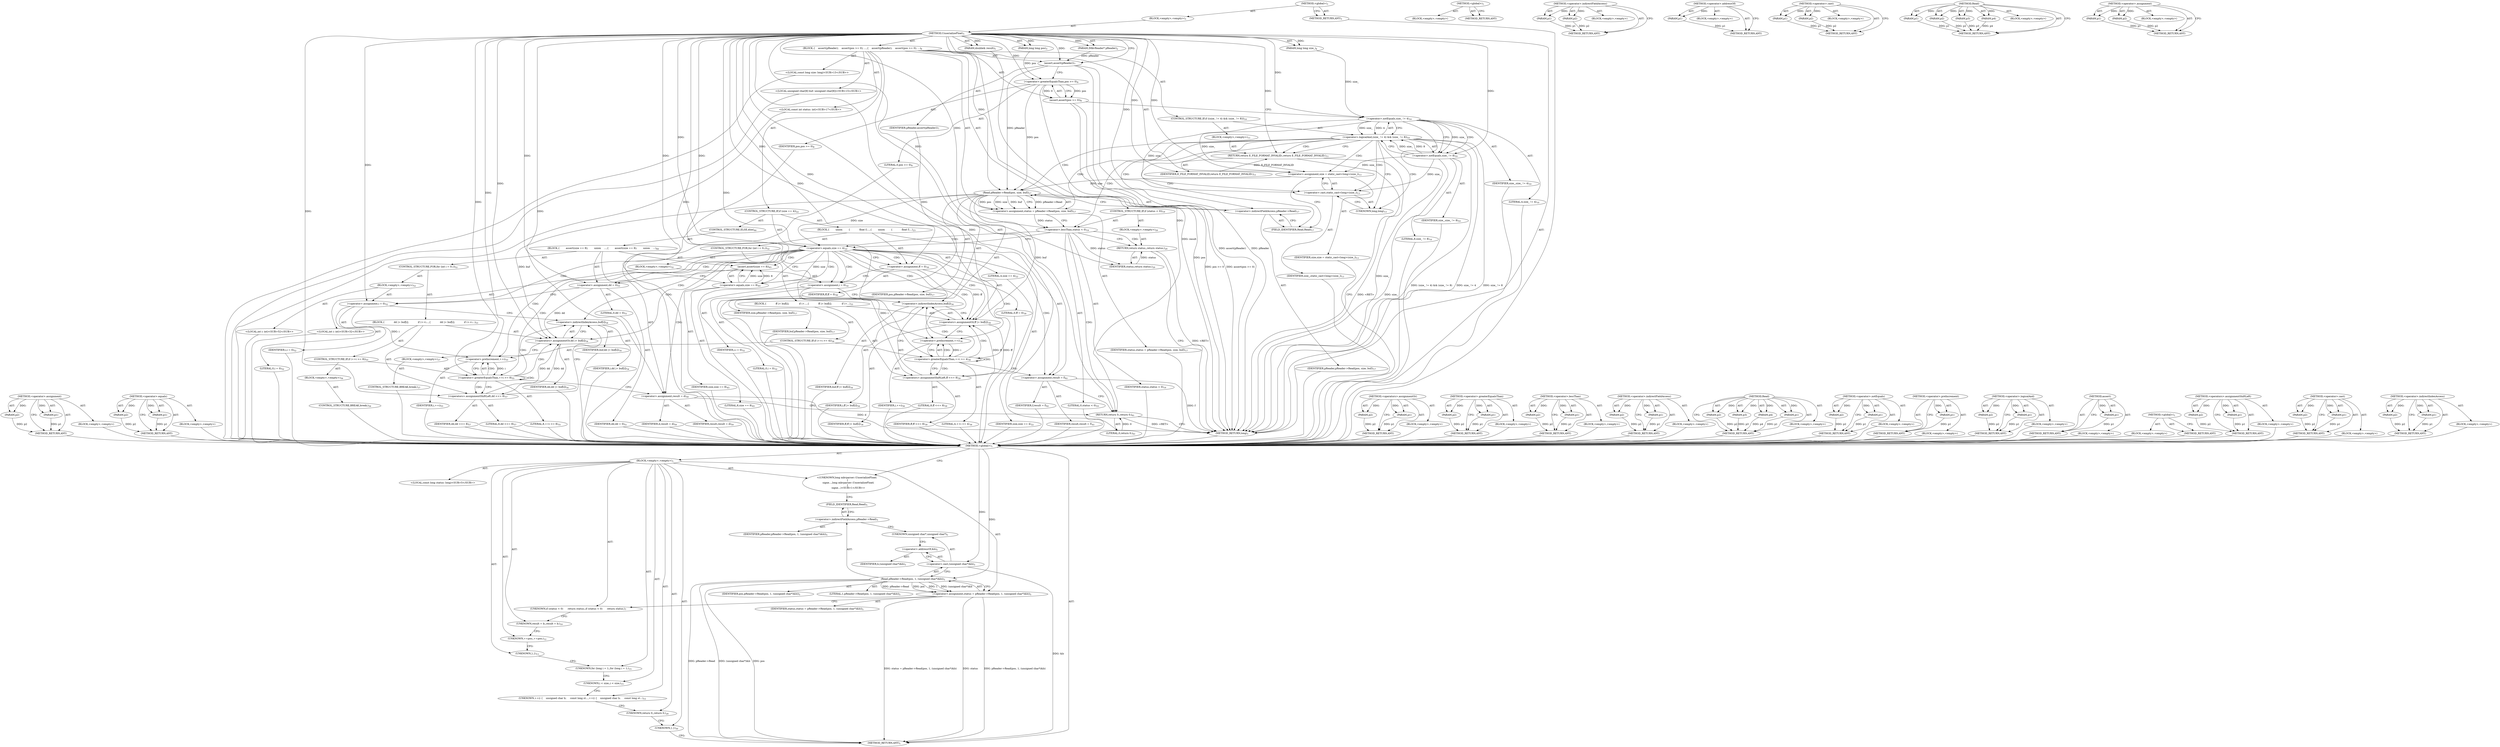digraph "&lt;operator&gt;.assignment" {
vulnerable_170 [label=<(METHOD,&lt;operator&gt;.assignment)>];
vulnerable_171 [label=<(PARAM,p1)>];
vulnerable_172 [label=<(PARAM,p2)>];
vulnerable_173 [label=<(BLOCK,&lt;empty&gt;,&lt;empty&gt;)>];
vulnerable_174 [label=<(METHOD_RETURN,ANY)>];
vulnerable_197 [label=<(METHOD,&lt;operator&gt;.equals)>];
vulnerable_198 [label=<(PARAM,p1)>];
vulnerable_199 [label=<(PARAM,p2)>];
vulnerable_200 [label=<(BLOCK,&lt;empty&gt;,&lt;empty&gt;)>];
vulnerable_201 [label=<(METHOD_RETURN,ANY)>];
vulnerable_6 [label=<(METHOD,&lt;global&gt;)<SUB>1</SUB>>];
vulnerable_7 [label=<(BLOCK,&lt;empty&gt;,&lt;empty&gt;)<SUB>1</SUB>>];
vulnerable_8 [label=<(METHOD,UnserializeFloat)<SUB>1</SUB>>];
vulnerable_9 [label=<(PARAM,IMkvReader* pReader)<SUB>2</SUB>>];
vulnerable_10 [label=<(PARAM,long long pos)<SUB>3</SUB>>];
vulnerable_11 [label=<(PARAM,long long size_)<SUB>4</SUB>>];
vulnerable_12 [label=<(PARAM,double&amp; result)<SUB>5</SUB>>];
vulnerable_13 [label=<(BLOCK,{
    assert(pReader);
    assert(pos &gt;= 0);
 
...,{
    assert(pReader);
    assert(pos &gt;= 0);
 
...)<SUB>6</SUB>>];
vulnerable_14 [label=<(assert,assert(pReader))<SUB>7</SUB>>];
vulnerable_15 [label=<(IDENTIFIER,pReader,assert(pReader))<SUB>7</SUB>>];
vulnerable_16 [label=<(assert,assert(pos &gt;= 0))<SUB>8</SUB>>];
vulnerable_17 [label=<(&lt;operator&gt;.greaterEqualsThan,pos &gt;= 0)<SUB>8</SUB>>];
vulnerable_18 [label=<(IDENTIFIER,pos,pos &gt;= 0)<SUB>8</SUB>>];
vulnerable_19 [label=<(LITERAL,0,pos &gt;= 0)<SUB>8</SUB>>];
vulnerable_20 [label=<(CONTROL_STRUCTURE,IF,if ((size_ != 4) &amp;&amp; (size_ != 8)))<SUB>10</SUB>>];
vulnerable_21 [label=<(&lt;operator&gt;.logicalAnd,(size_ != 4) &amp;&amp; (size_ != 8))<SUB>10</SUB>>];
vulnerable_22 [label=<(&lt;operator&gt;.notEquals,size_ != 4)<SUB>10</SUB>>];
vulnerable_23 [label=<(IDENTIFIER,size_,size_ != 4)<SUB>10</SUB>>];
vulnerable_24 [label=<(LITERAL,4,size_ != 4)<SUB>10</SUB>>];
vulnerable_25 [label=<(&lt;operator&gt;.notEquals,size_ != 8)<SUB>10</SUB>>];
vulnerable_26 [label=<(IDENTIFIER,size_,size_ != 8)<SUB>10</SUB>>];
vulnerable_27 [label=<(LITERAL,8,size_ != 8)<SUB>10</SUB>>];
vulnerable_28 [label=<(BLOCK,&lt;empty&gt;,&lt;empty&gt;)<SUB>11</SUB>>];
vulnerable_29 [label=<(RETURN,return E_FILE_FORMAT_INVALID;,return E_FILE_FORMAT_INVALID;)<SUB>11</SUB>>];
vulnerable_30 [label=<(IDENTIFIER,E_FILE_FORMAT_INVALID,return E_FILE_FORMAT_INVALID;)<SUB>11</SUB>>];
vulnerable_31 [label="<(LOCAL,const long size: long)<SUB>13</SUB>>"];
vulnerable_32 [label=<(&lt;operator&gt;.assignment,size = static_cast&lt;long&gt;(size_))<SUB>13</SUB>>];
vulnerable_33 [label=<(IDENTIFIER,size,size = static_cast&lt;long&gt;(size_))<SUB>13</SUB>>];
vulnerable_34 [label=<(&lt;operator&gt;.cast,static_cast&lt;long&gt;(size_))<SUB>13</SUB>>];
vulnerable_35 [label=<(UNKNOWN,long,long)<SUB>13</SUB>>];
vulnerable_36 [label=<(IDENTIFIER,size_,static_cast&lt;long&gt;(size_))<SUB>13</SUB>>];
vulnerable_37 [label="<(LOCAL,unsigned char[8] buf: unsigned char[8])<SUB>15</SUB>>"];
vulnerable_38 [label="<(LOCAL,const int status: int)<SUB>17</SUB>>"];
vulnerable_39 [label=<(&lt;operator&gt;.assignment,status = pReader-&gt;Read(pos, size, buf))<SUB>17</SUB>>];
vulnerable_40 [label=<(IDENTIFIER,status,status = pReader-&gt;Read(pos, size, buf))<SUB>17</SUB>>];
vulnerable_41 [label=<(Read,pReader-&gt;Read(pos, size, buf))<SUB>17</SUB>>];
vulnerable_42 [label=<(&lt;operator&gt;.indirectFieldAccess,pReader-&gt;Read)<SUB>17</SUB>>];
vulnerable_43 [label=<(IDENTIFIER,pReader,pReader-&gt;Read(pos, size, buf))<SUB>17</SUB>>];
vulnerable_44 [label=<(FIELD_IDENTIFIER,Read,Read)<SUB>17</SUB>>];
vulnerable_45 [label=<(IDENTIFIER,pos,pReader-&gt;Read(pos, size, buf))<SUB>17</SUB>>];
vulnerable_46 [label=<(IDENTIFIER,size,pReader-&gt;Read(pos, size, buf))<SUB>17</SUB>>];
vulnerable_47 [label=<(IDENTIFIER,buf,pReader-&gt;Read(pos, size, buf))<SUB>17</SUB>>];
vulnerable_48 [label=<(CONTROL_STRUCTURE,IF,if (status &lt; 0))<SUB>19</SUB>>];
vulnerable_49 [label=<(&lt;operator&gt;.lessThan,status &lt; 0)<SUB>19</SUB>>];
vulnerable_50 [label=<(IDENTIFIER,status,status &lt; 0)<SUB>19</SUB>>];
vulnerable_51 [label=<(LITERAL,0,status &lt; 0)<SUB>19</SUB>>];
vulnerable_52 [label=<(BLOCK,&lt;empty&gt;,&lt;empty&gt;)<SUB>20</SUB>>];
vulnerable_53 [label=<(RETURN,return status;,return status;)<SUB>20</SUB>>];
vulnerable_54 [label=<(IDENTIFIER,status,return status;)<SUB>20</SUB>>];
vulnerable_55 [label=<(CONTROL_STRUCTURE,IF,if (size == 4))<SUB>22</SUB>>];
vulnerable_56 [label=<(&lt;operator&gt;.equals,size == 4)<SUB>22</SUB>>];
vulnerable_57 [label=<(IDENTIFIER,size,size == 4)<SUB>22</SUB>>];
vulnerable_58 [label=<(LITERAL,4,size == 4)<SUB>22</SUB>>];
vulnerable_59 [label=<(BLOCK,{
        union
        {
            float f;
...,{
        union
        {
            float f;
...)<SUB>23</SUB>>];
vulnerable_60 [label=<(&lt;operator&gt;.assignment,ff = 0)<SUB>30</SUB>>];
vulnerable_61 [label=<(IDENTIFIER,ff,ff = 0)<SUB>30</SUB>>];
vulnerable_62 [label=<(LITERAL,0,ff = 0)<SUB>30</SUB>>];
vulnerable_63 [label=<(CONTROL_STRUCTURE,FOR,for (int i = 0;;))<SUB>32</SUB>>];
vulnerable_64 [label=<(BLOCK,&lt;empty&gt;,&lt;empty&gt;)<SUB>32</SUB>>];
vulnerable_65 [label="<(LOCAL,int i: int)<SUB>32</SUB>>"];
vulnerable_66 [label=<(&lt;operator&gt;.assignment,i = 0)<SUB>32</SUB>>];
vulnerable_67 [label=<(IDENTIFIER,i,i = 0)<SUB>32</SUB>>];
vulnerable_68 [label=<(LITERAL,0,i = 0)<SUB>32</SUB>>];
vulnerable_69 [label=<(BLOCK,{
            ff |= buf[i];
 
            if (+...,{
            ff |= buf[i];
 
            if (+...)<SUB>33</SUB>>];
vulnerable_70 [label=<(&lt;operators&gt;.assignmentOr,ff |= buf[i])<SUB>34</SUB>>];
vulnerable_71 [label=<(IDENTIFIER,ff,ff |= buf[i])<SUB>34</SUB>>];
vulnerable_72 [label=<(&lt;operator&gt;.indirectIndexAccess,buf[i])<SUB>34</SUB>>];
vulnerable_73 [label=<(IDENTIFIER,buf,ff |= buf[i])<SUB>34</SUB>>];
vulnerable_74 [label=<(IDENTIFIER,i,ff |= buf[i])<SUB>34</SUB>>];
vulnerable_75 [label=<(CONTROL_STRUCTURE,IF,if (++i &gt;= 4))<SUB>36</SUB>>];
vulnerable_76 [label=<(&lt;operator&gt;.greaterEqualsThan,++i &gt;= 4)<SUB>36</SUB>>];
vulnerable_77 [label=<(&lt;operator&gt;.preIncrement,++i)<SUB>36</SUB>>];
vulnerable_78 [label=<(IDENTIFIER,i,++i)<SUB>36</SUB>>];
vulnerable_79 [label=<(LITERAL,4,++i &gt;= 4)<SUB>36</SUB>>];
vulnerable_80 [label=<(BLOCK,&lt;empty&gt;,&lt;empty&gt;)<SUB>37</SUB>>];
vulnerable_81 [label=<(CONTROL_STRUCTURE,BREAK,break;)<SUB>37</SUB>>];
vulnerable_82 [label=<(&lt;operators&gt;.assignmentShiftLeft,ff &lt;&lt;= 8)<SUB>39</SUB>>];
vulnerable_83 [label=<(IDENTIFIER,ff,ff &lt;&lt;= 8)<SUB>39</SUB>>];
vulnerable_84 [label=<(LITERAL,8,ff &lt;&lt;= 8)<SUB>39</SUB>>];
vulnerable_85 [label=<(&lt;operator&gt;.assignment,result = f)<SUB>41</SUB>>];
vulnerable_86 [label=<(IDENTIFIER,result,result = f)<SUB>41</SUB>>];
vulnerable_87 [label=<(IDENTIFIER,f,result = f)<SUB>41</SUB>>];
vulnerable_88 [label=<(CONTROL_STRUCTURE,ELSE,else)<SUB>44</SUB>>];
vulnerable_89 [label=<(BLOCK,{
        assert(size == 8);
        union
    ...,{
        assert(size == 8);
        union
    ...)<SUB>44</SUB>>];
vulnerable_90 [label=<(assert,assert(size == 8))<SUB>45</SUB>>];
vulnerable_91 [label=<(&lt;operator&gt;.equals,size == 8)<SUB>45</SUB>>];
vulnerable_92 [label=<(IDENTIFIER,size,size == 8)<SUB>45</SUB>>];
vulnerable_93 [label=<(LITERAL,8,size == 8)<SUB>45</SUB>>];
vulnerable_94 [label=<(&lt;operator&gt;.assignment,dd = 0)<SUB>51</SUB>>];
vulnerable_95 [label=<(IDENTIFIER,dd,dd = 0)<SUB>51</SUB>>];
vulnerable_96 [label=<(LITERAL,0,dd = 0)<SUB>51</SUB>>];
vulnerable_97 [label=<(CONTROL_STRUCTURE,FOR,for (int i = 0;;))<SUB>52</SUB>>];
vulnerable_98 [label=<(BLOCK,&lt;empty&gt;,&lt;empty&gt;)<SUB>52</SUB>>];
vulnerable_99 [label="<(LOCAL,int i: int)<SUB>52</SUB>>"];
vulnerable_100 [label=<(&lt;operator&gt;.assignment,i = 0)<SUB>52</SUB>>];
vulnerable_101 [label=<(IDENTIFIER,i,i = 0)<SUB>52</SUB>>];
vulnerable_102 [label=<(LITERAL,0,i = 0)<SUB>52</SUB>>];
vulnerable_103 [label=<(BLOCK,{
            dd |= buf[i];
            if (++i...,{
            dd |= buf[i];
            if (++i...)<SUB>53</SUB>>];
vulnerable_104 [label=<(&lt;operators&gt;.assignmentOr,dd |= buf[i])<SUB>54</SUB>>];
vulnerable_105 [label=<(IDENTIFIER,dd,dd |= buf[i])<SUB>54</SUB>>];
vulnerable_106 [label=<(&lt;operator&gt;.indirectIndexAccess,buf[i])<SUB>54</SUB>>];
vulnerable_107 [label=<(IDENTIFIER,buf,dd |= buf[i])<SUB>54</SUB>>];
vulnerable_108 [label=<(IDENTIFIER,i,dd |= buf[i])<SUB>54</SUB>>];
vulnerable_109 [label=<(CONTROL_STRUCTURE,IF,if (++i &gt;= 8))<SUB>55</SUB>>];
vulnerable_110 [label=<(&lt;operator&gt;.greaterEqualsThan,++i &gt;= 8)<SUB>55</SUB>>];
vulnerable_111 [label=<(&lt;operator&gt;.preIncrement,++i)<SUB>55</SUB>>];
vulnerable_112 [label=<(IDENTIFIER,i,++i)<SUB>55</SUB>>];
vulnerable_113 [label=<(LITERAL,8,++i &gt;= 8)<SUB>55</SUB>>];
vulnerable_114 [label=<(BLOCK,&lt;empty&gt;,&lt;empty&gt;)<SUB>56</SUB>>];
vulnerable_115 [label=<(CONTROL_STRUCTURE,BREAK,break;)<SUB>56</SUB>>];
vulnerable_116 [label=<(&lt;operators&gt;.assignmentShiftLeft,dd &lt;&lt;= 8)<SUB>57</SUB>>];
vulnerable_117 [label=<(IDENTIFIER,dd,dd &lt;&lt;= 8)<SUB>57</SUB>>];
vulnerable_118 [label=<(LITERAL,8,dd &lt;&lt;= 8)<SUB>57</SUB>>];
vulnerable_119 [label=<(&lt;operator&gt;.assignment,result = d)<SUB>59</SUB>>];
vulnerable_120 [label=<(IDENTIFIER,result,result = d)<SUB>59</SUB>>];
vulnerable_121 [label=<(IDENTIFIER,d,result = d)<SUB>59</SUB>>];
vulnerable_122 [label=<(RETURN,return 0;,return 0;)<SUB>61</SUB>>];
vulnerable_123 [label=<(LITERAL,0,return 0;)<SUB>61</SUB>>];
vulnerable_124 [label=<(METHOD_RETURN,long)<SUB>1</SUB>>];
vulnerable_126 [label=<(METHOD_RETURN,ANY)<SUB>1</SUB>>];
vulnerable_202 [label=<(METHOD,&lt;operators&gt;.assignmentOr)>];
vulnerable_203 [label=<(PARAM,p1)>];
vulnerable_204 [label=<(PARAM,p2)>];
vulnerable_205 [label=<(BLOCK,&lt;empty&gt;,&lt;empty&gt;)>];
vulnerable_206 [label=<(METHOD_RETURN,ANY)>];
vulnerable_155 [label=<(METHOD,&lt;operator&gt;.greaterEqualsThan)>];
vulnerable_156 [label=<(PARAM,p1)>];
vulnerable_157 [label=<(PARAM,p2)>];
vulnerable_158 [label=<(BLOCK,&lt;empty&gt;,&lt;empty&gt;)>];
vulnerable_159 [label=<(METHOD_RETURN,ANY)>];
vulnerable_192 [label=<(METHOD,&lt;operator&gt;.lessThan)>];
vulnerable_193 [label=<(PARAM,p1)>];
vulnerable_194 [label=<(PARAM,p2)>];
vulnerable_195 [label=<(BLOCK,&lt;empty&gt;,&lt;empty&gt;)>];
vulnerable_196 [label=<(METHOD_RETURN,ANY)>];
vulnerable_187 [label=<(METHOD,&lt;operator&gt;.indirectFieldAccess)>];
vulnerable_188 [label=<(PARAM,p1)>];
vulnerable_189 [label=<(PARAM,p2)>];
vulnerable_190 [label=<(BLOCK,&lt;empty&gt;,&lt;empty&gt;)>];
vulnerable_191 [label=<(METHOD_RETURN,ANY)>];
vulnerable_180 [label=<(METHOD,Read)>];
vulnerable_181 [label=<(PARAM,p1)>];
vulnerable_182 [label=<(PARAM,p2)>];
vulnerable_183 [label=<(PARAM,p3)>];
vulnerable_184 [label=<(PARAM,p4)>];
vulnerable_185 [label=<(BLOCK,&lt;empty&gt;,&lt;empty&gt;)>];
vulnerable_186 [label=<(METHOD_RETURN,ANY)>];
vulnerable_165 [label=<(METHOD,&lt;operator&gt;.notEquals)>];
vulnerable_166 [label=<(PARAM,p1)>];
vulnerable_167 [label=<(PARAM,p2)>];
vulnerable_168 [label=<(BLOCK,&lt;empty&gt;,&lt;empty&gt;)>];
vulnerable_169 [label=<(METHOD_RETURN,ANY)>];
vulnerable_212 [label=<(METHOD,&lt;operator&gt;.preIncrement)>];
vulnerable_213 [label=<(PARAM,p1)>];
vulnerable_214 [label=<(BLOCK,&lt;empty&gt;,&lt;empty&gt;)>];
vulnerable_215 [label=<(METHOD_RETURN,ANY)>];
vulnerable_160 [label=<(METHOD,&lt;operator&gt;.logicalAnd)>];
vulnerable_161 [label=<(PARAM,p1)>];
vulnerable_162 [label=<(PARAM,p2)>];
vulnerable_163 [label=<(BLOCK,&lt;empty&gt;,&lt;empty&gt;)>];
vulnerable_164 [label=<(METHOD_RETURN,ANY)>];
vulnerable_151 [label=<(METHOD,assert)>];
vulnerable_152 [label=<(PARAM,p1)>];
vulnerable_153 [label=<(BLOCK,&lt;empty&gt;,&lt;empty&gt;)>];
vulnerable_154 [label=<(METHOD_RETURN,ANY)>];
vulnerable_145 [label=<(METHOD,&lt;global&gt;)<SUB>1</SUB>>];
vulnerable_146 [label=<(BLOCK,&lt;empty&gt;,&lt;empty&gt;)>];
vulnerable_147 [label=<(METHOD_RETURN,ANY)>];
vulnerable_216 [label=<(METHOD,&lt;operators&gt;.assignmentShiftLeft)>];
vulnerable_217 [label=<(PARAM,p1)>];
vulnerable_218 [label=<(PARAM,p2)>];
vulnerable_219 [label=<(BLOCK,&lt;empty&gt;,&lt;empty&gt;)>];
vulnerable_220 [label=<(METHOD_RETURN,ANY)>];
vulnerable_175 [label=<(METHOD,&lt;operator&gt;.cast)>];
vulnerable_176 [label=<(PARAM,p1)>];
vulnerable_177 [label=<(PARAM,p2)>];
vulnerable_178 [label=<(BLOCK,&lt;empty&gt;,&lt;empty&gt;)>];
vulnerable_179 [label=<(METHOD_RETURN,ANY)>];
vulnerable_207 [label=<(METHOD,&lt;operator&gt;.indirectIndexAccess)>];
vulnerable_208 [label=<(PARAM,p1)>];
vulnerable_209 [label=<(PARAM,p2)>];
vulnerable_210 [label=<(BLOCK,&lt;empty&gt;,&lt;empty&gt;)>];
vulnerable_211 [label=<(METHOD_RETURN,ANY)>];
fixed_6 [label=<(METHOD,&lt;global&gt;)<SUB>1</SUB>>];
fixed_7 [label=<(BLOCK,&lt;empty&gt;,&lt;empty&gt;)<SUB>1</SUB>>];
fixed_8 [label="<(UNKNOWN,long mkvparser::UnserializeFloat(
  {
    signe...,long mkvparser::UnserializeFloat(
  {
    signe...)<SUB>1</SUB>>"];
fixed_9 [label="<(LOCAL,const long status: long)<SUB>5</SUB>>"];
fixed_10 [label=<(&lt;operator&gt;.assignment,status = pReader-&gt;Read(pos, 1, (unsigned char*)&amp;b))<SUB>5</SUB>>];
fixed_11 [label=<(IDENTIFIER,status,status = pReader-&gt;Read(pos, 1, (unsigned char*)&amp;b))<SUB>5</SUB>>];
fixed_12 [label=<(Read,pReader-&gt;Read(pos, 1, (unsigned char*)&amp;b))<SUB>5</SUB>>];
fixed_13 [label=<(&lt;operator&gt;.indirectFieldAccess,pReader-&gt;Read)<SUB>5</SUB>>];
fixed_14 [label=<(IDENTIFIER,pReader,pReader-&gt;Read(pos, 1, (unsigned char*)&amp;b))<SUB>5</SUB>>];
fixed_15 [label=<(FIELD_IDENTIFIER,Read,Read)<SUB>5</SUB>>];
fixed_16 [label=<(IDENTIFIER,pos,pReader-&gt;Read(pos, 1, (unsigned char*)&amp;b))<SUB>5</SUB>>];
fixed_17 [label=<(LITERAL,1,pReader-&gt;Read(pos, 1, (unsigned char*)&amp;b))<SUB>5</SUB>>];
fixed_18 [label=<(&lt;operator&gt;.cast,(unsigned char*)&amp;b)<SUB>5</SUB>>];
fixed_19 [label=<(UNKNOWN,unsigned char*,unsigned char*)<SUB>5</SUB>>];
fixed_20 [label=<(&lt;operator&gt;.addressOf,&amp;b)<SUB>5</SUB>>];
fixed_21 [label=<(IDENTIFIER,b,(unsigned char*)&amp;b)<SUB>5</SUB>>];
fixed_22 [label=<(UNKNOWN,if (status &lt; 0)
      return status;,if (status &lt; 0)
      return status;)<SUB>7</SUB>>];
fixed_23 [label=<(UNKNOWN,result = b;,result = b;)<SUB>10</SUB>>];
fixed_24 [label=<(UNKNOWN,++pos;,++pos;)<SUB>12</SUB>>];
fixed_25 [label=<(UNKNOWN,},})<SUB>13</SUB>>];
fixed_26 [label=<(UNKNOWN,for (long i = 1;,for (long i = 1;)<SUB>15</SUB>>];
fixed_27 [label=<(UNKNOWN,i &lt; size;,i &lt; size;)<SUB>15</SUB>>];
fixed_28 [label=<(UNKNOWN,++i) {
    unsigned char b;
 
    const long st...,++i) {
    unsigned char b;
 
    const long st...)<SUB>15</SUB>>];
fixed_29 [label=<(UNKNOWN,return 0;,return 0;)<SUB>29</SUB>>];
fixed_30 [label=<(UNKNOWN,},})<SUB>30</SUB>>];
fixed_31 [label=<(METHOD_RETURN,ANY)<SUB>1</SUB>>];
fixed_40 [label=<(METHOD,&lt;global&gt;)<SUB>1</SUB>>];
fixed_41 [label=<(BLOCK,&lt;empty&gt;,&lt;empty&gt;)>];
fixed_42 [label=<(METHOD_RETURN,ANY)>];
fixed_58 [label=<(METHOD,&lt;operator&gt;.indirectFieldAccess)>];
fixed_59 [label=<(PARAM,p1)>];
fixed_60 [label=<(PARAM,p2)>];
fixed_61 [label=<(BLOCK,&lt;empty&gt;,&lt;empty&gt;)>];
fixed_62 [label=<(METHOD_RETURN,ANY)>];
fixed_68 [label=<(METHOD,&lt;operator&gt;.addressOf)>];
fixed_69 [label=<(PARAM,p1)>];
fixed_70 [label=<(BLOCK,&lt;empty&gt;,&lt;empty&gt;)>];
fixed_71 [label=<(METHOD_RETURN,ANY)>];
fixed_63 [label=<(METHOD,&lt;operator&gt;.cast)>];
fixed_64 [label=<(PARAM,p1)>];
fixed_65 [label=<(PARAM,p2)>];
fixed_66 [label=<(BLOCK,&lt;empty&gt;,&lt;empty&gt;)>];
fixed_67 [label=<(METHOD_RETURN,ANY)>];
fixed_51 [label=<(METHOD,Read)>];
fixed_52 [label=<(PARAM,p1)>];
fixed_53 [label=<(PARAM,p2)>];
fixed_54 [label=<(PARAM,p3)>];
fixed_55 [label=<(PARAM,p4)>];
fixed_56 [label=<(BLOCK,&lt;empty&gt;,&lt;empty&gt;)>];
fixed_57 [label=<(METHOD_RETURN,ANY)>];
fixed_46 [label=<(METHOD,&lt;operator&gt;.assignment)>];
fixed_47 [label=<(PARAM,p1)>];
fixed_48 [label=<(PARAM,p2)>];
fixed_49 [label=<(BLOCK,&lt;empty&gt;,&lt;empty&gt;)>];
fixed_50 [label=<(METHOD_RETURN,ANY)>];
vulnerable_170 -> vulnerable_171  [key=0, label="AST: "];
vulnerable_170 -> vulnerable_171  [key=1, label="DDG: "];
vulnerable_170 -> vulnerable_173  [key=0, label="AST: "];
vulnerable_170 -> vulnerable_172  [key=0, label="AST: "];
vulnerable_170 -> vulnerable_172  [key=1, label="DDG: "];
vulnerable_170 -> vulnerable_174  [key=0, label="AST: "];
vulnerable_170 -> vulnerable_174  [key=1, label="CFG: "];
vulnerable_171 -> vulnerable_174  [key=0, label="DDG: p1"];
vulnerable_172 -> vulnerable_174  [key=0, label="DDG: p2"];
vulnerable_173 -> fixed_6  [key=0];
vulnerable_174 -> fixed_6  [key=0];
vulnerable_197 -> vulnerable_198  [key=0, label="AST: "];
vulnerable_197 -> vulnerable_198  [key=1, label="DDG: "];
vulnerable_197 -> vulnerable_200  [key=0, label="AST: "];
vulnerable_197 -> vulnerable_199  [key=0, label="AST: "];
vulnerable_197 -> vulnerable_199  [key=1, label="DDG: "];
vulnerable_197 -> vulnerable_201  [key=0, label="AST: "];
vulnerable_197 -> vulnerable_201  [key=1, label="CFG: "];
vulnerable_198 -> vulnerable_201  [key=0, label="DDG: p1"];
vulnerable_199 -> vulnerable_201  [key=0, label="DDG: p2"];
vulnerable_200 -> fixed_6  [key=0];
vulnerable_201 -> fixed_6  [key=0];
vulnerable_6 -> vulnerable_7  [key=0, label="AST: "];
vulnerable_6 -> vulnerable_126  [key=0, label="AST: "];
vulnerable_6 -> vulnerable_126  [key=1, label="CFG: "];
vulnerable_7 -> vulnerable_8  [key=0, label="AST: "];
vulnerable_8 -> vulnerable_9  [key=0, label="AST: "];
vulnerable_8 -> vulnerable_9  [key=1, label="DDG: "];
vulnerable_8 -> vulnerable_10  [key=0, label="AST: "];
vulnerable_8 -> vulnerable_10  [key=1, label="DDG: "];
vulnerable_8 -> vulnerable_11  [key=0, label="AST: "];
vulnerable_8 -> vulnerable_11  [key=1, label="DDG: "];
vulnerable_8 -> vulnerable_12  [key=0, label="AST: "];
vulnerable_8 -> vulnerable_12  [key=1, label="DDG: "];
vulnerable_8 -> vulnerable_13  [key=0, label="AST: "];
vulnerable_8 -> vulnerable_124  [key=0, label="AST: "];
vulnerable_8 -> vulnerable_14  [key=0, label="CFG: "];
vulnerable_8 -> vulnerable_14  [key=1, label="DDG: "];
vulnerable_8 -> vulnerable_32  [key=0, label="DDG: "];
vulnerable_8 -> vulnerable_122  [key=0, label="DDG: "];
vulnerable_8 -> vulnerable_123  [key=0, label="DDG: "];
vulnerable_8 -> vulnerable_17  [key=0, label="DDG: "];
vulnerable_8 -> vulnerable_29  [key=0, label="DDG: "];
vulnerable_8 -> vulnerable_34  [key=0, label="DDG: "];
vulnerable_8 -> vulnerable_41  [key=0, label="DDG: "];
vulnerable_8 -> vulnerable_49  [key=0, label="DDG: "];
vulnerable_8 -> vulnerable_56  [key=0, label="DDG: "];
vulnerable_8 -> vulnerable_60  [key=0, label="DDG: "];
vulnerable_8 -> vulnerable_85  [key=0, label="DDG: "];
vulnerable_8 -> vulnerable_22  [key=0, label="DDG: "];
vulnerable_8 -> vulnerable_25  [key=0, label="DDG: "];
vulnerable_8 -> vulnerable_30  [key=0, label="DDG: "];
vulnerable_8 -> vulnerable_54  [key=0, label="DDG: "];
vulnerable_8 -> vulnerable_94  [key=0, label="DDG: "];
vulnerable_8 -> vulnerable_119  [key=0, label="DDG: "];
vulnerable_8 -> vulnerable_66  [key=0, label="DDG: "];
vulnerable_8 -> vulnerable_82  [key=0, label="DDG: "];
vulnerable_8 -> vulnerable_70  [key=0, label="DDG: "];
vulnerable_8 -> vulnerable_91  [key=0, label="DDG: "];
vulnerable_8 -> vulnerable_100  [key=0, label="DDG: "];
vulnerable_8 -> vulnerable_116  [key=0, label="DDG: "];
vulnerable_8 -> vulnerable_76  [key=0, label="DDG: "];
vulnerable_8 -> vulnerable_104  [key=0, label="DDG: "];
vulnerable_8 -> vulnerable_77  [key=0, label="DDG: "];
vulnerable_8 -> vulnerable_110  [key=0, label="DDG: "];
vulnerable_8 -> vulnerable_111  [key=0, label="DDG: "];
vulnerable_9 -> vulnerable_14  [key=0, label="DDG: pReader"];
vulnerable_10 -> vulnerable_17  [key=0, label="DDG: pos"];
vulnerable_11 -> vulnerable_22  [key=0, label="DDG: size_"];
vulnerable_12 -> vulnerable_124  [key=0, label="DDG: result"];
vulnerable_13 -> vulnerable_14  [key=0, label="AST: "];
vulnerable_13 -> vulnerable_16  [key=0, label="AST: "];
vulnerable_13 -> vulnerable_20  [key=0, label="AST: "];
vulnerable_13 -> vulnerable_31  [key=0, label="AST: "];
vulnerable_13 -> vulnerable_32  [key=0, label="AST: "];
vulnerable_13 -> vulnerable_37  [key=0, label="AST: "];
vulnerable_13 -> vulnerable_38  [key=0, label="AST: "];
vulnerable_13 -> vulnerable_39  [key=0, label="AST: "];
vulnerable_13 -> vulnerable_48  [key=0, label="AST: "];
vulnerable_13 -> vulnerable_55  [key=0, label="AST: "];
vulnerable_13 -> vulnerable_122  [key=0, label="AST: "];
vulnerable_14 -> vulnerable_15  [key=0, label="AST: "];
vulnerable_14 -> vulnerable_17  [key=0, label="CFG: "];
vulnerable_14 -> vulnerable_124  [key=0, label="DDG: pReader"];
vulnerable_14 -> vulnerable_124  [key=1, label="DDG: assert(pReader)"];
vulnerable_14 -> vulnerable_41  [key=0, label="DDG: pReader"];
vulnerable_15 -> fixed_6  [key=0];
vulnerable_16 -> vulnerable_17  [key=0, label="AST: "];
vulnerable_16 -> vulnerable_22  [key=0, label="CFG: "];
vulnerable_16 -> vulnerable_124  [key=0, label="DDG: pos &gt;= 0"];
vulnerable_16 -> vulnerable_124  [key=1, label="DDG: assert(pos &gt;= 0)"];
vulnerable_17 -> vulnerable_18  [key=0, label="AST: "];
vulnerable_17 -> vulnerable_19  [key=0, label="AST: "];
vulnerable_17 -> vulnerable_16  [key=0, label="CFG: "];
vulnerable_17 -> vulnerable_16  [key=1, label="DDG: pos"];
vulnerable_17 -> vulnerable_16  [key=2, label="DDG: 0"];
vulnerable_17 -> vulnerable_124  [key=0, label="DDG: pos"];
vulnerable_17 -> vulnerable_41  [key=0, label="DDG: pos"];
vulnerable_18 -> fixed_6  [key=0];
vulnerable_19 -> fixed_6  [key=0];
vulnerable_20 -> vulnerable_21  [key=0, label="AST: "];
vulnerable_20 -> vulnerable_28  [key=0, label="AST: "];
vulnerable_21 -> vulnerable_22  [key=0, label="AST: "];
vulnerable_21 -> vulnerable_25  [key=0, label="AST: "];
vulnerable_21 -> vulnerable_29  [key=0, label="CFG: "];
vulnerable_21 -> vulnerable_29  [key=1, label="CDG: "];
vulnerable_21 -> vulnerable_35  [key=0, label="CFG: "];
vulnerable_21 -> vulnerable_35  [key=1, label="CDG: "];
vulnerable_21 -> vulnerable_124  [key=0, label="DDG: size_ != 4"];
vulnerable_21 -> vulnerable_124  [key=1, label="DDG: size_ != 8"];
vulnerable_21 -> vulnerable_124  [key=2, label="DDG: (size_ != 4) &amp;&amp; (size_ != 8)"];
vulnerable_21 -> vulnerable_34  [key=0, label="CDG: "];
vulnerable_21 -> vulnerable_32  [key=0, label="CDG: "];
vulnerable_21 -> vulnerable_49  [key=0, label="CDG: "];
vulnerable_21 -> vulnerable_42  [key=0, label="CDG: "];
vulnerable_21 -> vulnerable_44  [key=0, label="CDG: "];
vulnerable_21 -> vulnerable_41  [key=0, label="CDG: "];
vulnerable_21 -> vulnerable_39  [key=0, label="CDG: "];
vulnerable_22 -> vulnerable_23  [key=0, label="AST: "];
vulnerable_22 -> vulnerable_24  [key=0, label="AST: "];
vulnerable_22 -> vulnerable_21  [key=0, label="CFG: "];
vulnerable_22 -> vulnerable_21  [key=1, label="DDG: size_"];
vulnerable_22 -> vulnerable_21  [key=2, label="DDG: 4"];
vulnerable_22 -> vulnerable_25  [key=0, label="CFG: "];
vulnerable_22 -> vulnerable_25  [key=1, label="DDG: size_"];
vulnerable_22 -> vulnerable_25  [key=2, label="CDG: "];
vulnerable_22 -> vulnerable_124  [key=0, label="DDG: size_"];
vulnerable_22 -> vulnerable_32  [key=0, label="DDG: size_"];
vulnerable_22 -> vulnerable_34  [key=0, label="DDG: size_"];
vulnerable_23 -> fixed_6  [key=0];
vulnerable_24 -> fixed_6  [key=0];
vulnerable_25 -> vulnerable_26  [key=0, label="AST: "];
vulnerable_25 -> vulnerable_27  [key=0, label="AST: "];
vulnerable_25 -> vulnerable_21  [key=0, label="CFG: "];
vulnerable_25 -> vulnerable_21  [key=1, label="DDG: size_"];
vulnerable_25 -> vulnerable_21  [key=2, label="DDG: 8"];
vulnerable_25 -> vulnerable_124  [key=0, label="DDG: size_"];
vulnerable_25 -> vulnerable_32  [key=0, label="DDG: size_"];
vulnerable_25 -> vulnerable_34  [key=0, label="DDG: size_"];
vulnerable_26 -> fixed_6  [key=0];
vulnerable_27 -> fixed_6  [key=0];
vulnerable_28 -> vulnerable_29  [key=0, label="AST: "];
vulnerable_29 -> vulnerable_30  [key=0, label="AST: "];
vulnerable_29 -> vulnerable_124  [key=0, label="CFG: "];
vulnerable_29 -> vulnerable_124  [key=1, label="DDG: &lt;RET&gt;"];
vulnerable_30 -> vulnerable_29  [key=0, label="DDG: E_FILE_FORMAT_INVALID"];
vulnerable_31 -> fixed_6  [key=0];
vulnerable_32 -> vulnerable_33  [key=0, label="AST: "];
vulnerable_32 -> vulnerable_34  [key=0, label="AST: "];
vulnerable_32 -> vulnerable_44  [key=0, label="CFG: "];
vulnerable_32 -> vulnerable_41  [key=0, label="DDG: size"];
vulnerable_33 -> fixed_6  [key=0];
vulnerable_34 -> vulnerable_35  [key=0, label="AST: "];
vulnerable_34 -> vulnerable_36  [key=0, label="AST: "];
vulnerable_34 -> vulnerable_32  [key=0, label="CFG: "];
vulnerable_35 -> vulnerable_34  [key=0, label="CFG: "];
vulnerable_36 -> fixed_6  [key=0];
vulnerable_37 -> fixed_6  [key=0];
vulnerable_38 -> fixed_6  [key=0];
vulnerable_39 -> vulnerable_40  [key=0, label="AST: "];
vulnerable_39 -> vulnerable_41  [key=0, label="AST: "];
vulnerable_39 -> vulnerable_49  [key=0, label="CFG: "];
vulnerable_39 -> vulnerable_49  [key=1, label="DDG: status"];
vulnerable_40 -> fixed_6  [key=0];
vulnerable_41 -> vulnerable_42  [key=0, label="AST: "];
vulnerable_41 -> vulnerable_45  [key=0, label="AST: "];
vulnerable_41 -> vulnerable_46  [key=0, label="AST: "];
vulnerable_41 -> vulnerable_47  [key=0, label="AST: "];
vulnerable_41 -> vulnerable_39  [key=0, label="CFG: "];
vulnerable_41 -> vulnerable_39  [key=1, label="DDG: pReader-&gt;Read"];
vulnerable_41 -> vulnerable_39  [key=2, label="DDG: pos"];
vulnerable_41 -> vulnerable_39  [key=3, label="DDG: size"];
vulnerable_41 -> vulnerable_39  [key=4, label="DDG: buf"];
vulnerable_41 -> vulnerable_56  [key=0, label="DDG: size"];
vulnerable_41 -> vulnerable_70  [key=0, label="DDG: buf"];
vulnerable_41 -> vulnerable_104  [key=0, label="DDG: buf"];
vulnerable_42 -> vulnerable_43  [key=0, label="AST: "];
vulnerable_42 -> vulnerable_44  [key=0, label="AST: "];
vulnerable_42 -> vulnerable_41  [key=0, label="CFG: "];
vulnerable_43 -> fixed_6  [key=0];
vulnerable_44 -> vulnerable_42  [key=0, label="CFG: "];
vulnerable_45 -> fixed_6  [key=0];
vulnerable_46 -> fixed_6  [key=0];
vulnerable_47 -> fixed_6  [key=0];
vulnerable_48 -> vulnerable_49  [key=0, label="AST: "];
vulnerable_48 -> vulnerable_52  [key=0, label="AST: "];
vulnerable_49 -> vulnerable_50  [key=0, label="AST: "];
vulnerable_49 -> vulnerable_51  [key=0, label="AST: "];
vulnerable_49 -> vulnerable_53  [key=0, label="CFG: "];
vulnerable_49 -> vulnerable_53  [key=1, label="CDG: "];
vulnerable_49 -> vulnerable_56  [key=0, label="CFG: "];
vulnerable_49 -> vulnerable_56  [key=1, label="CDG: "];
vulnerable_49 -> vulnerable_54  [key=0, label="DDG: status"];
vulnerable_49 -> vulnerable_122  [key=0, label="CDG: "];
vulnerable_50 -> fixed_6  [key=0];
vulnerable_51 -> fixed_6  [key=0];
vulnerable_52 -> vulnerable_53  [key=0, label="AST: "];
vulnerable_53 -> vulnerable_54  [key=0, label="AST: "];
vulnerable_53 -> vulnerable_124  [key=0, label="CFG: "];
vulnerable_53 -> vulnerable_124  [key=1, label="DDG: &lt;RET&gt;"];
vulnerable_54 -> vulnerable_53  [key=0, label="DDG: status"];
vulnerable_55 -> vulnerable_56  [key=0, label="AST: "];
vulnerable_55 -> vulnerable_59  [key=0, label="AST: "];
vulnerable_55 -> vulnerable_88  [key=0, label="AST: "];
vulnerable_56 -> vulnerable_57  [key=0, label="AST: "];
vulnerable_56 -> vulnerable_58  [key=0, label="AST: "];
vulnerable_56 -> vulnerable_60  [key=0, label="CFG: "];
vulnerable_56 -> vulnerable_60  [key=1, label="CDG: "];
vulnerable_56 -> vulnerable_91  [key=0, label="CFG: "];
vulnerable_56 -> vulnerable_91  [key=1, label="DDG: size"];
vulnerable_56 -> vulnerable_91  [key=2, label="CDG: "];
vulnerable_56 -> vulnerable_94  [key=0, label="CDG: "];
vulnerable_56 -> vulnerable_77  [key=0, label="CDG: "];
vulnerable_56 -> vulnerable_66  [key=0, label="CDG: "];
vulnerable_56 -> vulnerable_85  [key=0, label="CDG: "];
vulnerable_56 -> vulnerable_72  [key=0, label="CDG: "];
vulnerable_56 -> vulnerable_104  [key=0, label="CDG: "];
vulnerable_56 -> vulnerable_119  [key=0, label="CDG: "];
vulnerable_56 -> vulnerable_106  [key=0, label="CDG: "];
vulnerable_56 -> vulnerable_76  [key=0, label="CDG: "];
vulnerable_56 -> vulnerable_90  [key=0, label="CDG: "];
vulnerable_56 -> vulnerable_100  [key=0, label="CDG: "];
vulnerable_56 -> vulnerable_70  [key=0, label="CDG: "];
vulnerable_56 -> vulnerable_110  [key=0, label="CDG: "];
vulnerable_56 -> vulnerable_111  [key=0, label="CDG: "];
vulnerable_57 -> fixed_6  [key=0];
vulnerable_58 -> fixed_6  [key=0];
vulnerable_59 -> vulnerable_60  [key=0, label="AST: "];
vulnerable_59 -> vulnerable_63  [key=0, label="AST: "];
vulnerable_59 -> vulnerable_85  [key=0, label="AST: "];
vulnerable_60 -> vulnerable_61  [key=0, label="AST: "];
vulnerable_60 -> vulnerable_62  [key=0, label="AST: "];
vulnerable_60 -> vulnerable_66  [key=0, label="CFG: "];
vulnerable_60 -> vulnerable_70  [key=0, label="DDG: ff"];
vulnerable_61 -> fixed_6  [key=0];
vulnerable_62 -> fixed_6  [key=0];
vulnerable_63 -> vulnerable_64  [key=0, label="AST: "];
vulnerable_63 -> vulnerable_69  [key=0, label="AST: "];
vulnerable_64 -> vulnerable_65  [key=0, label="AST: "];
vulnerable_64 -> vulnerable_66  [key=0, label="AST: "];
vulnerable_65 -> fixed_6  [key=0];
vulnerable_66 -> vulnerable_67  [key=0, label="AST: "];
vulnerable_66 -> vulnerable_68  [key=0, label="AST: "];
vulnerable_66 -> vulnerable_72  [key=0, label="CFG: "];
vulnerable_66 -> vulnerable_77  [key=0, label="DDG: i"];
vulnerable_67 -> fixed_6  [key=0];
vulnerable_68 -> fixed_6  [key=0];
vulnerable_69 -> vulnerable_70  [key=0, label="AST: "];
vulnerable_69 -> vulnerable_75  [key=0, label="AST: "];
vulnerable_69 -> vulnerable_82  [key=0, label="AST: "];
vulnerable_70 -> vulnerable_71  [key=0, label="AST: "];
vulnerable_70 -> vulnerable_72  [key=0, label="AST: "];
vulnerable_70 -> vulnerable_77  [key=0, label="CFG: "];
vulnerable_70 -> vulnerable_82  [key=0, label="DDG: ff"];
vulnerable_71 -> fixed_6  [key=0];
vulnerable_72 -> vulnerable_73  [key=0, label="AST: "];
vulnerable_72 -> vulnerable_74  [key=0, label="AST: "];
vulnerable_72 -> vulnerable_70  [key=0, label="CFG: "];
vulnerable_73 -> fixed_6  [key=0];
vulnerable_74 -> fixed_6  [key=0];
vulnerable_75 -> vulnerable_76  [key=0, label="AST: "];
vulnerable_75 -> vulnerable_80  [key=0, label="AST: "];
vulnerable_76 -> vulnerable_77  [key=0, label="AST: "];
vulnerable_76 -> vulnerable_77  [key=1, label="CDG: "];
vulnerable_76 -> vulnerable_79  [key=0, label="AST: "];
vulnerable_76 -> vulnerable_85  [key=0, label="CFG: "];
vulnerable_76 -> vulnerable_82  [key=0, label="CFG: "];
vulnerable_76 -> vulnerable_82  [key=1, label="CDG: "];
vulnerable_76 -> vulnerable_72  [key=0, label="CDG: "];
vulnerable_76 -> vulnerable_76  [key=0, label="CDG: "];
vulnerable_76 -> vulnerable_70  [key=0, label="CDG: "];
vulnerable_77 -> vulnerable_78  [key=0, label="AST: "];
vulnerable_77 -> vulnerable_76  [key=0, label="CFG: "];
vulnerable_77 -> vulnerable_76  [key=1, label="DDG: i"];
vulnerable_78 -> fixed_6  [key=0];
vulnerable_79 -> fixed_6  [key=0];
vulnerable_80 -> vulnerable_81  [key=0, label="AST: "];
vulnerable_81 -> fixed_6  [key=0];
vulnerable_82 -> vulnerable_83  [key=0, label="AST: "];
vulnerable_82 -> vulnerable_84  [key=0, label="AST: "];
vulnerable_82 -> vulnerable_72  [key=0, label="CFG: "];
vulnerable_82 -> vulnerable_70  [key=0, label="DDG: ff"];
vulnerable_83 -> fixed_6  [key=0];
vulnerable_84 -> fixed_6  [key=0];
vulnerable_85 -> vulnerable_86  [key=0, label="AST: "];
vulnerable_85 -> vulnerable_87  [key=0, label="AST: "];
vulnerable_85 -> vulnerable_122  [key=0, label="CFG: "];
vulnerable_85 -> vulnerable_124  [key=0, label="DDG: f"];
vulnerable_86 -> fixed_6  [key=0];
vulnerable_87 -> fixed_6  [key=0];
vulnerable_88 -> vulnerable_89  [key=0, label="AST: "];
vulnerable_89 -> vulnerable_90  [key=0, label="AST: "];
vulnerable_89 -> vulnerable_94  [key=0, label="AST: "];
vulnerable_89 -> vulnerable_97  [key=0, label="AST: "];
vulnerable_89 -> vulnerable_119  [key=0, label="AST: "];
vulnerable_90 -> vulnerable_91  [key=0, label="AST: "];
vulnerable_90 -> vulnerable_94  [key=0, label="CFG: "];
vulnerable_91 -> vulnerable_92  [key=0, label="AST: "];
vulnerable_91 -> vulnerable_93  [key=0, label="AST: "];
vulnerable_91 -> vulnerable_90  [key=0, label="CFG: "];
vulnerable_91 -> vulnerable_90  [key=1, label="DDG: size"];
vulnerable_91 -> vulnerable_90  [key=2, label="DDG: 8"];
vulnerable_92 -> fixed_6  [key=0];
vulnerable_93 -> fixed_6  [key=0];
vulnerable_94 -> vulnerable_95  [key=0, label="AST: "];
vulnerable_94 -> vulnerable_96  [key=0, label="AST: "];
vulnerable_94 -> vulnerable_100  [key=0, label="CFG: "];
vulnerable_94 -> vulnerable_104  [key=0, label="DDG: dd"];
vulnerable_95 -> fixed_6  [key=0];
vulnerable_96 -> fixed_6  [key=0];
vulnerable_97 -> vulnerable_98  [key=0, label="AST: "];
vulnerable_97 -> vulnerable_103  [key=0, label="AST: "];
vulnerable_98 -> vulnerable_99  [key=0, label="AST: "];
vulnerable_98 -> vulnerable_100  [key=0, label="AST: "];
vulnerable_99 -> fixed_6  [key=0];
vulnerable_100 -> vulnerable_101  [key=0, label="AST: "];
vulnerable_100 -> vulnerable_102  [key=0, label="AST: "];
vulnerable_100 -> vulnerable_106  [key=0, label="CFG: "];
vulnerable_100 -> vulnerable_111  [key=0, label="DDG: i"];
vulnerable_101 -> fixed_6  [key=0];
vulnerable_102 -> fixed_6  [key=0];
vulnerable_103 -> vulnerable_104  [key=0, label="AST: "];
vulnerable_103 -> vulnerable_109  [key=0, label="AST: "];
vulnerable_103 -> vulnerable_116  [key=0, label="AST: "];
vulnerable_104 -> vulnerable_105  [key=0, label="AST: "];
vulnerable_104 -> vulnerable_106  [key=0, label="AST: "];
vulnerable_104 -> vulnerable_111  [key=0, label="CFG: "];
vulnerable_104 -> vulnerable_116  [key=0, label="DDG: dd"];
vulnerable_105 -> fixed_6  [key=0];
vulnerable_106 -> vulnerable_107  [key=0, label="AST: "];
vulnerable_106 -> vulnerable_108  [key=0, label="AST: "];
vulnerable_106 -> vulnerable_104  [key=0, label="CFG: "];
vulnerable_107 -> fixed_6  [key=0];
vulnerable_108 -> fixed_6  [key=0];
vulnerable_109 -> vulnerable_110  [key=0, label="AST: "];
vulnerable_109 -> vulnerable_114  [key=0, label="AST: "];
vulnerable_110 -> vulnerable_111  [key=0, label="AST: "];
vulnerable_110 -> vulnerable_111  [key=1, label="CDG: "];
vulnerable_110 -> vulnerable_113  [key=0, label="AST: "];
vulnerable_110 -> vulnerable_119  [key=0, label="CFG: "];
vulnerable_110 -> vulnerable_116  [key=0, label="CFG: "];
vulnerable_110 -> vulnerable_116  [key=1, label="CDG: "];
vulnerable_110 -> vulnerable_104  [key=0, label="CDG: "];
vulnerable_110 -> vulnerable_106  [key=0, label="CDG: "];
vulnerable_110 -> vulnerable_110  [key=0, label="CDG: "];
vulnerable_111 -> vulnerable_112  [key=0, label="AST: "];
vulnerable_111 -> vulnerable_110  [key=0, label="CFG: "];
vulnerable_111 -> vulnerable_110  [key=1, label="DDG: i"];
vulnerable_112 -> fixed_6  [key=0];
vulnerable_113 -> fixed_6  [key=0];
vulnerable_114 -> vulnerable_115  [key=0, label="AST: "];
vulnerable_115 -> fixed_6  [key=0];
vulnerable_116 -> vulnerable_117  [key=0, label="AST: "];
vulnerable_116 -> vulnerable_118  [key=0, label="AST: "];
vulnerable_116 -> vulnerable_106  [key=0, label="CFG: "];
vulnerable_116 -> vulnerable_104  [key=0, label="DDG: dd"];
vulnerable_117 -> fixed_6  [key=0];
vulnerable_118 -> fixed_6  [key=0];
vulnerable_119 -> vulnerable_120  [key=0, label="AST: "];
vulnerable_119 -> vulnerable_121  [key=0, label="AST: "];
vulnerable_119 -> vulnerable_122  [key=0, label="CFG: "];
vulnerable_119 -> vulnerable_124  [key=0, label="DDG: d"];
vulnerable_120 -> fixed_6  [key=0];
vulnerable_121 -> fixed_6  [key=0];
vulnerable_122 -> vulnerable_123  [key=0, label="AST: "];
vulnerable_122 -> vulnerable_124  [key=0, label="CFG: "];
vulnerable_122 -> vulnerable_124  [key=1, label="DDG: &lt;RET&gt;"];
vulnerable_123 -> vulnerable_122  [key=0, label="DDG: 0"];
vulnerable_124 -> fixed_6  [key=0];
vulnerable_126 -> fixed_6  [key=0];
vulnerable_202 -> vulnerable_203  [key=0, label="AST: "];
vulnerable_202 -> vulnerable_203  [key=1, label="DDG: "];
vulnerable_202 -> vulnerable_205  [key=0, label="AST: "];
vulnerable_202 -> vulnerable_204  [key=0, label="AST: "];
vulnerable_202 -> vulnerable_204  [key=1, label="DDG: "];
vulnerable_202 -> vulnerable_206  [key=0, label="AST: "];
vulnerable_202 -> vulnerable_206  [key=1, label="CFG: "];
vulnerable_203 -> vulnerable_206  [key=0, label="DDG: p1"];
vulnerable_204 -> vulnerable_206  [key=0, label="DDG: p2"];
vulnerable_205 -> fixed_6  [key=0];
vulnerable_206 -> fixed_6  [key=0];
vulnerable_155 -> vulnerable_156  [key=0, label="AST: "];
vulnerable_155 -> vulnerable_156  [key=1, label="DDG: "];
vulnerable_155 -> vulnerable_158  [key=0, label="AST: "];
vulnerable_155 -> vulnerable_157  [key=0, label="AST: "];
vulnerable_155 -> vulnerable_157  [key=1, label="DDG: "];
vulnerable_155 -> vulnerable_159  [key=0, label="AST: "];
vulnerable_155 -> vulnerable_159  [key=1, label="CFG: "];
vulnerable_156 -> vulnerable_159  [key=0, label="DDG: p1"];
vulnerable_157 -> vulnerable_159  [key=0, label="DDG: p2"];
vulnerable_158 -> fixed_6  [key=0];
vulnerable_159 -> fixed_6  [key=0];
vulnerable_192 -> vulnerable_193  [key=0, label="AST: "];
vulnerable_192 -> vulnerable_193  [key=1, label="DDG: "];
vulnerable_192 -> vulnerable_195  [key=0, label="AST: "];
vulnerable_192 -> vulnerable_194  [key=0, label="AST: "];
vulnerable_192 -> vulnerable_194  [key=1, label="DDG: "];
vulnerable_192 -> vulnerable_196  [key=0, label="AST: "];
vulnerable_192 -> vulnerable_196  [key=1, label="CFG: "];
vulnerable_193 -> vulnerable_196  [key=0, label="DDG: p1"];
vulnerable_194 -> vulnerable_196  [key=0, label="DDG: p2"];
vulnerable_195 -> fixed_6  [key=0];
vulnerable_196 -> fixed_6  [key=0];
vulnerable_187 -> vulnerable_188  [key=0, label="AST: "];
vulnerable_187 -> vulnerable_188  [key=1, label="DDG: "];
vulnerable_187 -> vulnerable_190  [key=0, label="AST: "];
vulnerable_187 -> vulnerable_189  [key=0, label="AST: "];
vulnerable_187 -> vulnerable_189  [key=1, label="DDG: "];
vulnerable_187 -> vulnerable_191  [key=0, label="AST: "];
vulnerable_187 -> vulnerable_191  [key=1, label="CFG: "];
vulnerable_188 -> vulnerable_191  [key=0, label="DDG: p1"];
vulnerable_189 -> vulnerable_191  [key=0, label="DDG: p2"];
vulnerable_190 -> fixed_6  [key=0];
vulnerable_191 -> fixed_6  [key=0];
vulnerable_180 -> vulnerable_181  [key=0, label="AST: "];
vulnerable_180 -> vulnerable_181  [key=1, label="DDG: "];
vulnerable_180 -> vulnerable_185  [key=0, label="AST: "];
vulnerable_180 -> vulnerable_182  [key=0, label="AST: "];
vulnerable_180 -> vulnerable_182  [key=1, label="DDG: "];
vulnerable_180 -> vulnerable_186  [key=0, label="AST: "];
vulnerable_180 -> vulnerable_186  [key=1, label="CFG: "];
vulnerable_180 -> vulnerable_183  [key=0, label="AST: "];
vulnerable_180 -> vulnerable_183  [key=1, label="DDG: "];
vulnerable_180 -> vulnerable_184  [key=0, label="AST: "];
vulnerable_180 -> vulnerable_184  [key=1, label="DDG: "];
vulnerable_181 -> vulnerable_186  [key=0, label="DDG: p1"];
vulnerable_182 -> vulnerable_186  [key=0, label="DDG: p2"];
vulnerable_183 -> vulnerable_186  [key=0, label="DDG: p3"];
vulnerable_184 -> vulnerable_186  [key=0, label="DDG: p4"];
vulnerable_185 -> fixed_6  [key=0];
vulnerable_186 -> fixed_6  [key=0];
vulnerable_165 -> vulnerable_166  [key=0, label="AST: "];
vulnerable_165 -> vulnerable_166  [key=1, label="DDG: "];
vulnerable_165 -> vulnerable_168  [key=0, label="AST: "];
vulnerable_165 -> vulnerable_167  [key=0, label="AST: "];
vulnerable_165 -> vulnerable_167  [key=1, label="DDG: "];
vulnerable_165 -> vulnerable_169  [key=0, label="AST: "];
vulnerable_165 -> vulnerable_169  [key=1, label="CFG: "];
vulnerable_166 -> vulnerable_169  [key=0, label="DDG: p1"];
vulnerable_167 -> vulnerable_169  [key=0, label="DDG: p2"];
vulnerable_168 -> fixed_6  [key=0];
vulnerable_169 -> fixed_6  [key=0];
vulnerable_212 -> vulnerable_213  [key=0, label="AST: "];
vulnerable_212 -> vulnerable_213  [key=1, label="DDG: "];
vulnerable_212 -> vulnerable_214  [key=0, label="AST: "];
vulnerable_212 -> vulnerable_215  [key=0, label="AST: "];
vulnerable_212 -> vulnerable_215  [key=1, label="CFG: "];
vulnerable_213 -> vulnerable_215  [key=0, label="DDG: p1"];
vulnerable_214 -> fixed_6  [key=0];
vulnerable_215 -> fixed_6  [key=0];
vulnerable_160 -> vulnerable_161  [key=0, label="AST: "];
vulnerable_160 -> vulnerable_161  [key=1, label="DDG: "];
vulnerable_160 -> vulnerable_163  [key=0, label="AST: "];
vulnerable_160 -> vulnerable_162  [key=0, label="AST: "];
vulnerable_160 -> vulnerable_162  [key=1, label="DDG: "];
vulnerable_160 -> vulnerable_164  [key=0, label="AST: "];
vulnerable_160 -> vulnerable_164  [key=1, label="CFG: "];
vulnerable_161 -> vulnerable_164  [key=0, label="DDG: p1"];
vulnerable_162 -> vulnerable_164  [key=0, label="DDG: p2"];
vulnerable_163 -> fixed_6  [key=0];
vulnerable_164 -> fixed_6  [key=0];
vulnerable_151 -> vulnerable_152  [key=0, label="AST: "];
vulnerable_151 -> vulnerable_152  [key=1, label="DDG: "];
vulnerable_151 -> vulnerable_153  [key=0, label="AST: "];
vulnerable_151 -> vulnerable_154  [key=0, label="AST: "];
vulnerable_151 -> vulnerable_154  [key=1, label="CFG: "];
vulnerable_152 -> vulnerable_154  [key=0, label="DDG: p1"];
vulnerable_153 -> fixed_6  [key=0];
vulnerable_154 -> fixed_6  [key=0];
vulnerable_145 -> vulnerable_146  [key=0, label="AST: "];
vulnerable_145 -> vulnerable_147  [key=0, label="AST: "];
vulnerable_145 -> vulnerable_147  [key=1, label="CFG: "];
vulnerable_146 -> fixed_6  [key=0];
vulnerable_147 -> fixed_6  [key=0];
vulnerable_216 -> vulnerable_217  [key=0, label="AST: "];
vulnerable_216 -> vulnerable_217  [key=1, label="DDG: "];
vulnerable_216 -> vulnerable_219  [key=0, label="AST: "];
vulnerable_216 -> vulnerable_218  [key=0, label="AST: "];
vulnerable_216 -> vulnerable_218  [key=1, label="DDG: "];
vulnerable_216 -> vulnerable_220  [key=0, label="AST: "];
vulnerable_216 -> vulnerable_220  [key=1, label="CFG: "];
vulnerable_217 -> vulnerable_220  [key=0, label="DDG: p1"];
vulnerable_218 -> vulnerable_220  [key=0, label="DDG: p2"];
vulnerable_219 -> fixed_6  [key=0];
vulnerable_220 -> fixed_6  [key=0];
vulnerable_175 -> vulnerable_176  [key=0, label="AST: "];
vulnerable_175 -> vulnerable_176  [key=1, label="DDG: "];
vulnerable_175 -> vulnerable_178  [key=0, label="AST: "];
vulnerable_175 -> vulnerable_177  [key=0, label="AST: "];
vulnerable_175 -> vulnerable_177  [key=1, label="DDG: "];
vulnerable_175 -> vulnerable_179  [key=0, label="AST: "];
vulnerable_175 -> vulnerable_179  [key=1, label="CFG: "];
vulnerable_176 -> vulnerable_179  [key=0, label="DDG: p1"];
vulnerable_177 -> vulnerable_179  [key=0, label="DDG: p2"];
vulnerable_178 -> fixed_6  [key=0];
vulnerable_179 -> fixed_6  [key=0];
vulnerable_207 -> vulnerable_208  [key=0, label="AST: "];
vulnerable_207 -> vulnerable_208  [key=1, label="DDG: "];
vulnerable_207 -> vulnerable_210  [key=0, label="AST: "];
vulnerable_207 -> vulnerable_209  [key=0, label="AST: "];
vulnerable_207 -> vulnerable_209  [key=1, label="DDG: "];
vulnerable_207 -> vulnerable_211  [key=0, label="AST: "];
vulnerable_207 -> vulnerable_211  [key=1, label="CFG: "];
vulnerable_208 -> vulnerable_211  [key=0, label="DDG: p1"];
vulnerable_209 -> vulnerable_211  [key=0, label="DDG: p2"];
vulnerable_210 -> fixed_6  [key=0];
vulnerable_211 -> fixed_6  [key=0];
fixed_6 -> fixed_7  [key=0, label="AST: "];
fixed_6 -> fixed_31  [key=0, label="AST: "];
fixed_6 -> fixed_8  [key=0, label="CFG: "];
fixed_6 -> fixed_12  [key=0, label="DDG: "];
fixed_6 -> fixed_18  [key=0, label="DDG: "];
fixed_7 -> fixed_8  [key=0, label="AST: "];
fixed_7 -> fixed_9  [key=0, label="AST: "];
fixed_7 -> fixed_10  [key=0, label="AST: "];
fixed_7 -> fixed_22  [key=0, label="AST: "];
fixed_7 -> fixed_23  [key=0, label="AST: "];
fixed_7 -> fixed_24  [key=0, label="AST: "];
fixed_7 -> fixed_25  [key=0, label="AST: "];
fixed_7 -> fixed_26  [key=0, label="AST: "];
fixed_7 -> fixed_27  [key=0, label="AST: "];
fixed_7 -> fixed_28  [key=0, label="AST: "];
fixed_7 -> fixed_29  [key=0, label="AST: "];
fixed_7 -> fixed_30  [key=0, label="AST: "];
fixed_8 -> fixed_15  [key=0, label="CFG: "];
fixed_10 -> fixed_11  [key=0, label="AST: "];
fixed_10 -> fixed_12  [key=0, label="AST: "];
fixed_10 -> fixed_22  [key=0, label="CFG: "];
fixed_10 -> fixed_31  [key=0, label="DDG: status"];
fixed_10 -> fixed_31  [key=1, label="DDG: pReader-&gt;Read(pos, 1, (unsigned char*)&amp;b)"];
fixed_10 -> fixed_31  [key=2, label="DDG: status = pReader-&gt;Read(pos, 1, (unsigned char*)&amp;b)"];
fixed_12 -> fixed_13  [key=0, label="AST: "];
fixed_12 -> fixed_16  [key=0, label="AST: "];
fixed_12 -> fixed_17  [key=0, label="AST: "];
fixed_12 -> fixed_18  [key=0, label="AST: "];
fixed_12 -> fixed_10  [key=0, label="CFG: "];
fixed_12 -> fixed_10  [key=1, label="DDG: pReader-&gt;Read"];
fixed_12 -> fixed_10  [key=2, label="DDG: pos"];
fixed_12 -> fixed_10  [key=3, label="DDG: 1"];
fixed_12 -> fixed_10  [key=4, label="DDG: (unsigned char*)&amp;b"];
fixed_12 -> fixed_31  [key=0, label="DDG: pReader-&gt;Read"];
fixed_12 -> fixed_31  [key=1, label="DDG: (unsigned char*)&amp;b"];
fixed_12 -> fixed_31  [key=2, label="DDG: pos"];
fixed_13 -> fixed_14  [key=0, label="AST: "];
fixed_13 -> fixed_15  [key=0, label="AST: "];
fixed_13 -> fixed_19  [key=0, label="CFG: "];
fixed_15 -> fixed_13  [key=0, label="CFG: "];
fixed_18 -> fixed_19  [key=0, label="AST: "];
fixed_18 -> fixed_20  [key=0, label="AST: "];
fixed_18 -> fixed_12  [key=0, label="CFG: "];
fixed_18 -> fixed_31  [key=0, label="DDG: &amp;b"];
fixed_19 -> fixed_20  [key=0, label="CFG: "];
fixed_20 -> fixed_21  [key=0, label="AST: "];
fixed_20 -> fixed_18  [key=0, label="CFG: "];
fixed_22 -> fixed_23  [key=0, label="CFG: "];
fixed_23 -> fixed_24  [key=0, label="CFG: "];
fixed_24 -> fixed_25  [key=0, label="CFG: "];
fixed_25 -> fixed_26  [key=0, label="CFG: "];
fixed_26 -> fixed_27  [key=0, label="CFG: "];
fixed_27 -> fixed_28  [key=0, label="CFG: "];
fixed_28 -> fixed_29  [key=0, label="CFG: "];
fixed_29 -> fixed_30  [key=0, label="CFG: "];
fixed_30 -> fixed_31  [key=0, label="CFG: "];
fixed_40 -> fixed_41  [key=0, label="AST: "];
fixed_40 -> fixed_42  [key=0, label="AST: "];
fixed_40 -> fixed_42  [key=1, label="CFG: "];
fixed_58 -> fixed_59  [key=0, label="AST: "];
fixed_58 -> fixed_59  [key=1, label="DDG: "];
fixed_58 -> fixed_61  [key=0, label="AST: "];
fixed_58 -> fixed_60  [key=0, label="AST: "];
fixed_58 -> fixed_60  [key=1, label="DDG: "];
fixed_58 -> fixed_62  [key=0, label="AST: "];
fixed_58 -> fixed_62  [key=1, label="CFG: "];
fixed_59 -> fixed_62  [key=0, label="DDG: p1"];
fixed_60 -> fixed_62  [key=0, label="DDG: p2"];
fixed_68 -> fixed_69  [key=0, label="AST: "];
fixed_68 -> fixed_69  [key=1, label="DDG: "];
fixed_68 -> fixed_70  [key=0, label="AST: "];
fixed_68 -> fixed_71  [key=0, label="AST: "];
fixed_68 -> fixed_71  [key=1, label="CFG: "];
fixed_69 -> fixed_71  [key=0, label="DDG: p1"];
fixed_63 -> fixed_64  [key=0, label="AST: "];
fixed_63 -> fixed_64  [key=1, label="DDG: "];
fixed_63 -> fixed_66  [key=0, label="AST: "];
fixed_63 -> fixed_65  [key=0, label="AST: "];
fixed_63 -> fixed_65  [key=1, label="DDG: "];
fixed_63 -> fixed_67  [key=0, label="AST: "];
fixed_63 -> fixed_67  [key=1, label="CFG: "];
fixed_64 -> fixed_67  [key=0, label="DDG: p1"];
fixed_65 -> fixed_67  [key=0, label="DDG: p2"];
fixed_51 -> fixed_52  [key=0, label="AST: "];
fixed_51 -> fixed_52  [key=1, label="DDG: "];
fixed_51 -> fixed_56  [key=0, label="AST: "];
fixed_51 -> fixed_53  [key=0, label="AST: "];
fixed_51 -> fixed_53  [key=1, label="DDG: "];
fixed_51 -> fixed_57  [key=0, label="AST: "];
fixed_51 -> fixed_57  [key=1, label="CFG: "];
fixed_51 -> fixed_54  [key=0, label="AST: "];
fixed_51 -> fixed_54  [key=1, label="DDG: "];
fixed_51 -> fixed_55  [key=0, label="AST: "];
fixed_51 -> fixed_55  [key=1, label="DDG: "];
fixed_52 -> fixed_57  [key=0, label="DDG: p1"];
fixed_53 -> fixed_57  [key=0, label="DDG: p2"];
fixed_54 -> fixed_57  [key=0, label="DDG: p3"];
fixed_55 -> fixed_57  [key=0, label="DDG: p4"];
fixed_46 -> fixed_47  [key=0, label="AST: "];
fixed_46 -> fixed_47  [key=1, label="DDG: "];
fixed_46 -> fixed_49  [key=0, label="AST: "];
fixed_46 -> fixed_48  [key=0, label="AST: "];
fixed_46 -> fixed_48  [key=1, label="DDG: "];
fixed_46 -> fixed_50  [key=0, label="AST: "];
fixed_46 -> fixed_50  [key=1, label="CFG: "];
fixed_47 -> fixed_50  [key=0, label="DDG: p1"];
fixed_48 -> fixed_50  [key=0, label="DDG: p2"];
}
